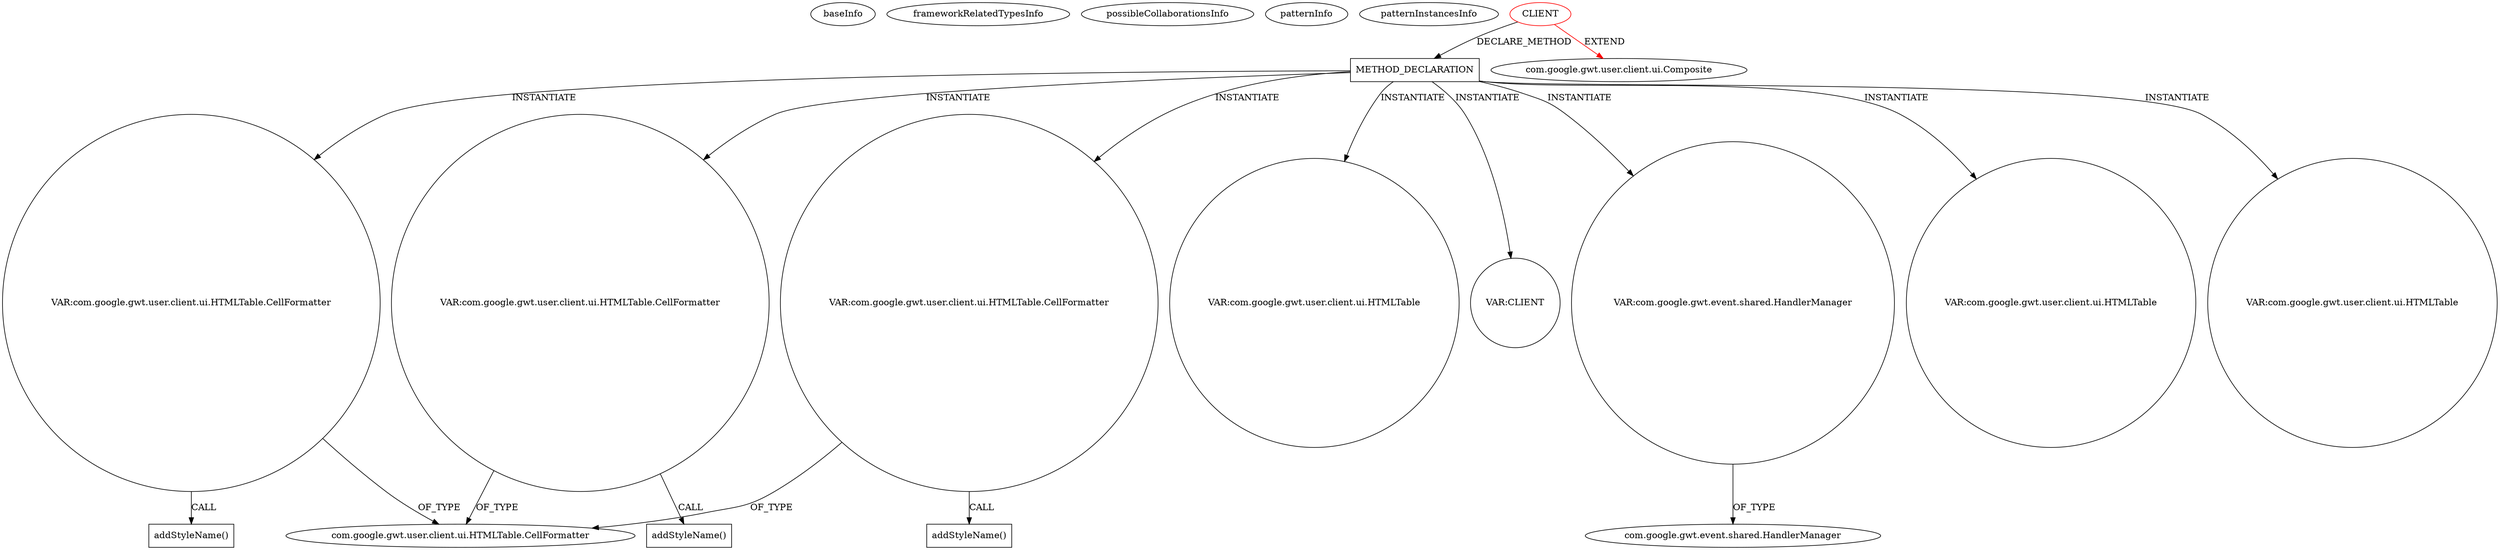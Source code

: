 digraph {
baseInfo[graphId=857,category="pattern",isAnonymous=false,possibleRelation=false]
frameworkRelatedTypesInfo[0="com.google.gwt.user.client.ui.Composite"]
possibleCollaborationsInfo[]
patternInfo[frequency=2.0,patternRootClient=0]
patternInstancesInfo[0="Tok-Ziraja222~/Tok-Ziraja222/Ziraja222-master/src/ziraja/client/widgets/AnswerGrid.java~AnswerGrid~430",1="Tok-Ziraja222~/Tok-Ziraja222/Ziraja222-master/src/ziraja/client/widgets/ReducedQuestionGrid.java~ReducedQuestionGrid~428"]
37[label="com.google.gwt.user.client.ui.HTMLTable.CellFormatter",vertexType="FRAMEWORK_CLASS_TYPE",isFrameworkType=false]
44[label="VAR:com.google.gwt.user.client.ui.HTMLTable.CellFormatter",vertexType="VARIABLE_EXPRESION",isFrameworkType=false,shape=circle]
35[label="VAR:com.google.gwt.user.client.ui.HTMLTable.CellFormatter",vertexType="VARIABLE_EXPRESION",isFrameworkType=false,shape=circle]
31[label="METHOD_DECLARATION",vertexType="CLIENT_METHOD_DECLARATION",isFrameworkType=false,shape=box]
0[label="CLIENT",vertexType="ROOT_CLIENT_CLASS_DECLARATION",isFrameworkType=false,color=red]
1[label="com.google.gwt.user.client.ui.Composite",vertexType="FRAMEWORK_CLASS_TYPE",isFrameworkType=false]
50[label="VAR:com.google.gwt.user.client.ui.HTMLTable",vertexType="VARIABLE_EXPRESION",isFrameworkType=false,shape=circle]
81[label="VAR:CLIENT",vertexType="VARIABLE_EXPRESION",isFrameworkType=false,shape=circle]
53[label="VAR:com.google.gwt.user.client.ui.HTMLTable.CellFormatter",vertexType="VARIABLE_EXPRESION",isFrameworkType=false,shape=circle]
77[label="VAR:com.google.gwt.event.shared.HandlerManager",vertexType="VARIABLE_EXPRESION",isFrameworkType=false,shape=circle]
79[label="com.google.gwt.event.shared.HandlerManager",vertexType="FRAMEWORK_CLASS_TYPE",isFrameworkType=false]
54[label="addStyleName()",vertexType="INSIDE_CALL",isFrameworkType=false,shape=box]
36[label="addStyleName()",vertexType="INSIDE_CALL",isFrameworkType=false,shape=box]
45[label="addStyleName()",vertexType="INSIDE_CALL",isFrameworkType=false,shape=box]
38[label="VAR:com.google.gwt.user.client.ui.HTMLTable",vertexType="VARIABLE_EXPRESION",isFrameworkType=false,shape=circle]
68[label="VAR:com.google.gwt.user.client.ui.HTMLTable",vertexType="VARIABLE_EXPRESION",isFrameworkType=false,shape=circle]
31->68[label="INSTANTIATE"]
31->38[label="INSTANTIATE"]
31->81[label="INSTANTIATE"]
35->37[label="OF_TYPE"]
31->44[label="INSTANTIATE"]
0->31[label="DECLARE_METHOD"]
31->77[label="INSTANTIATE"]
31->35[label="INSTANTIATE"]
44->45[label="CALL"]
77->79[label="OF_TYPE"]
44->37[label="OF_TYPE"]
53->37[label="OF_TYPE"]
31->50[label="INSTANTIATE"]
0->1[label="EXTEND",color=red]
35->36[label="CALL"]
31->53[label="INSTANTIATE"]
53->54[label="CALL"]
}
